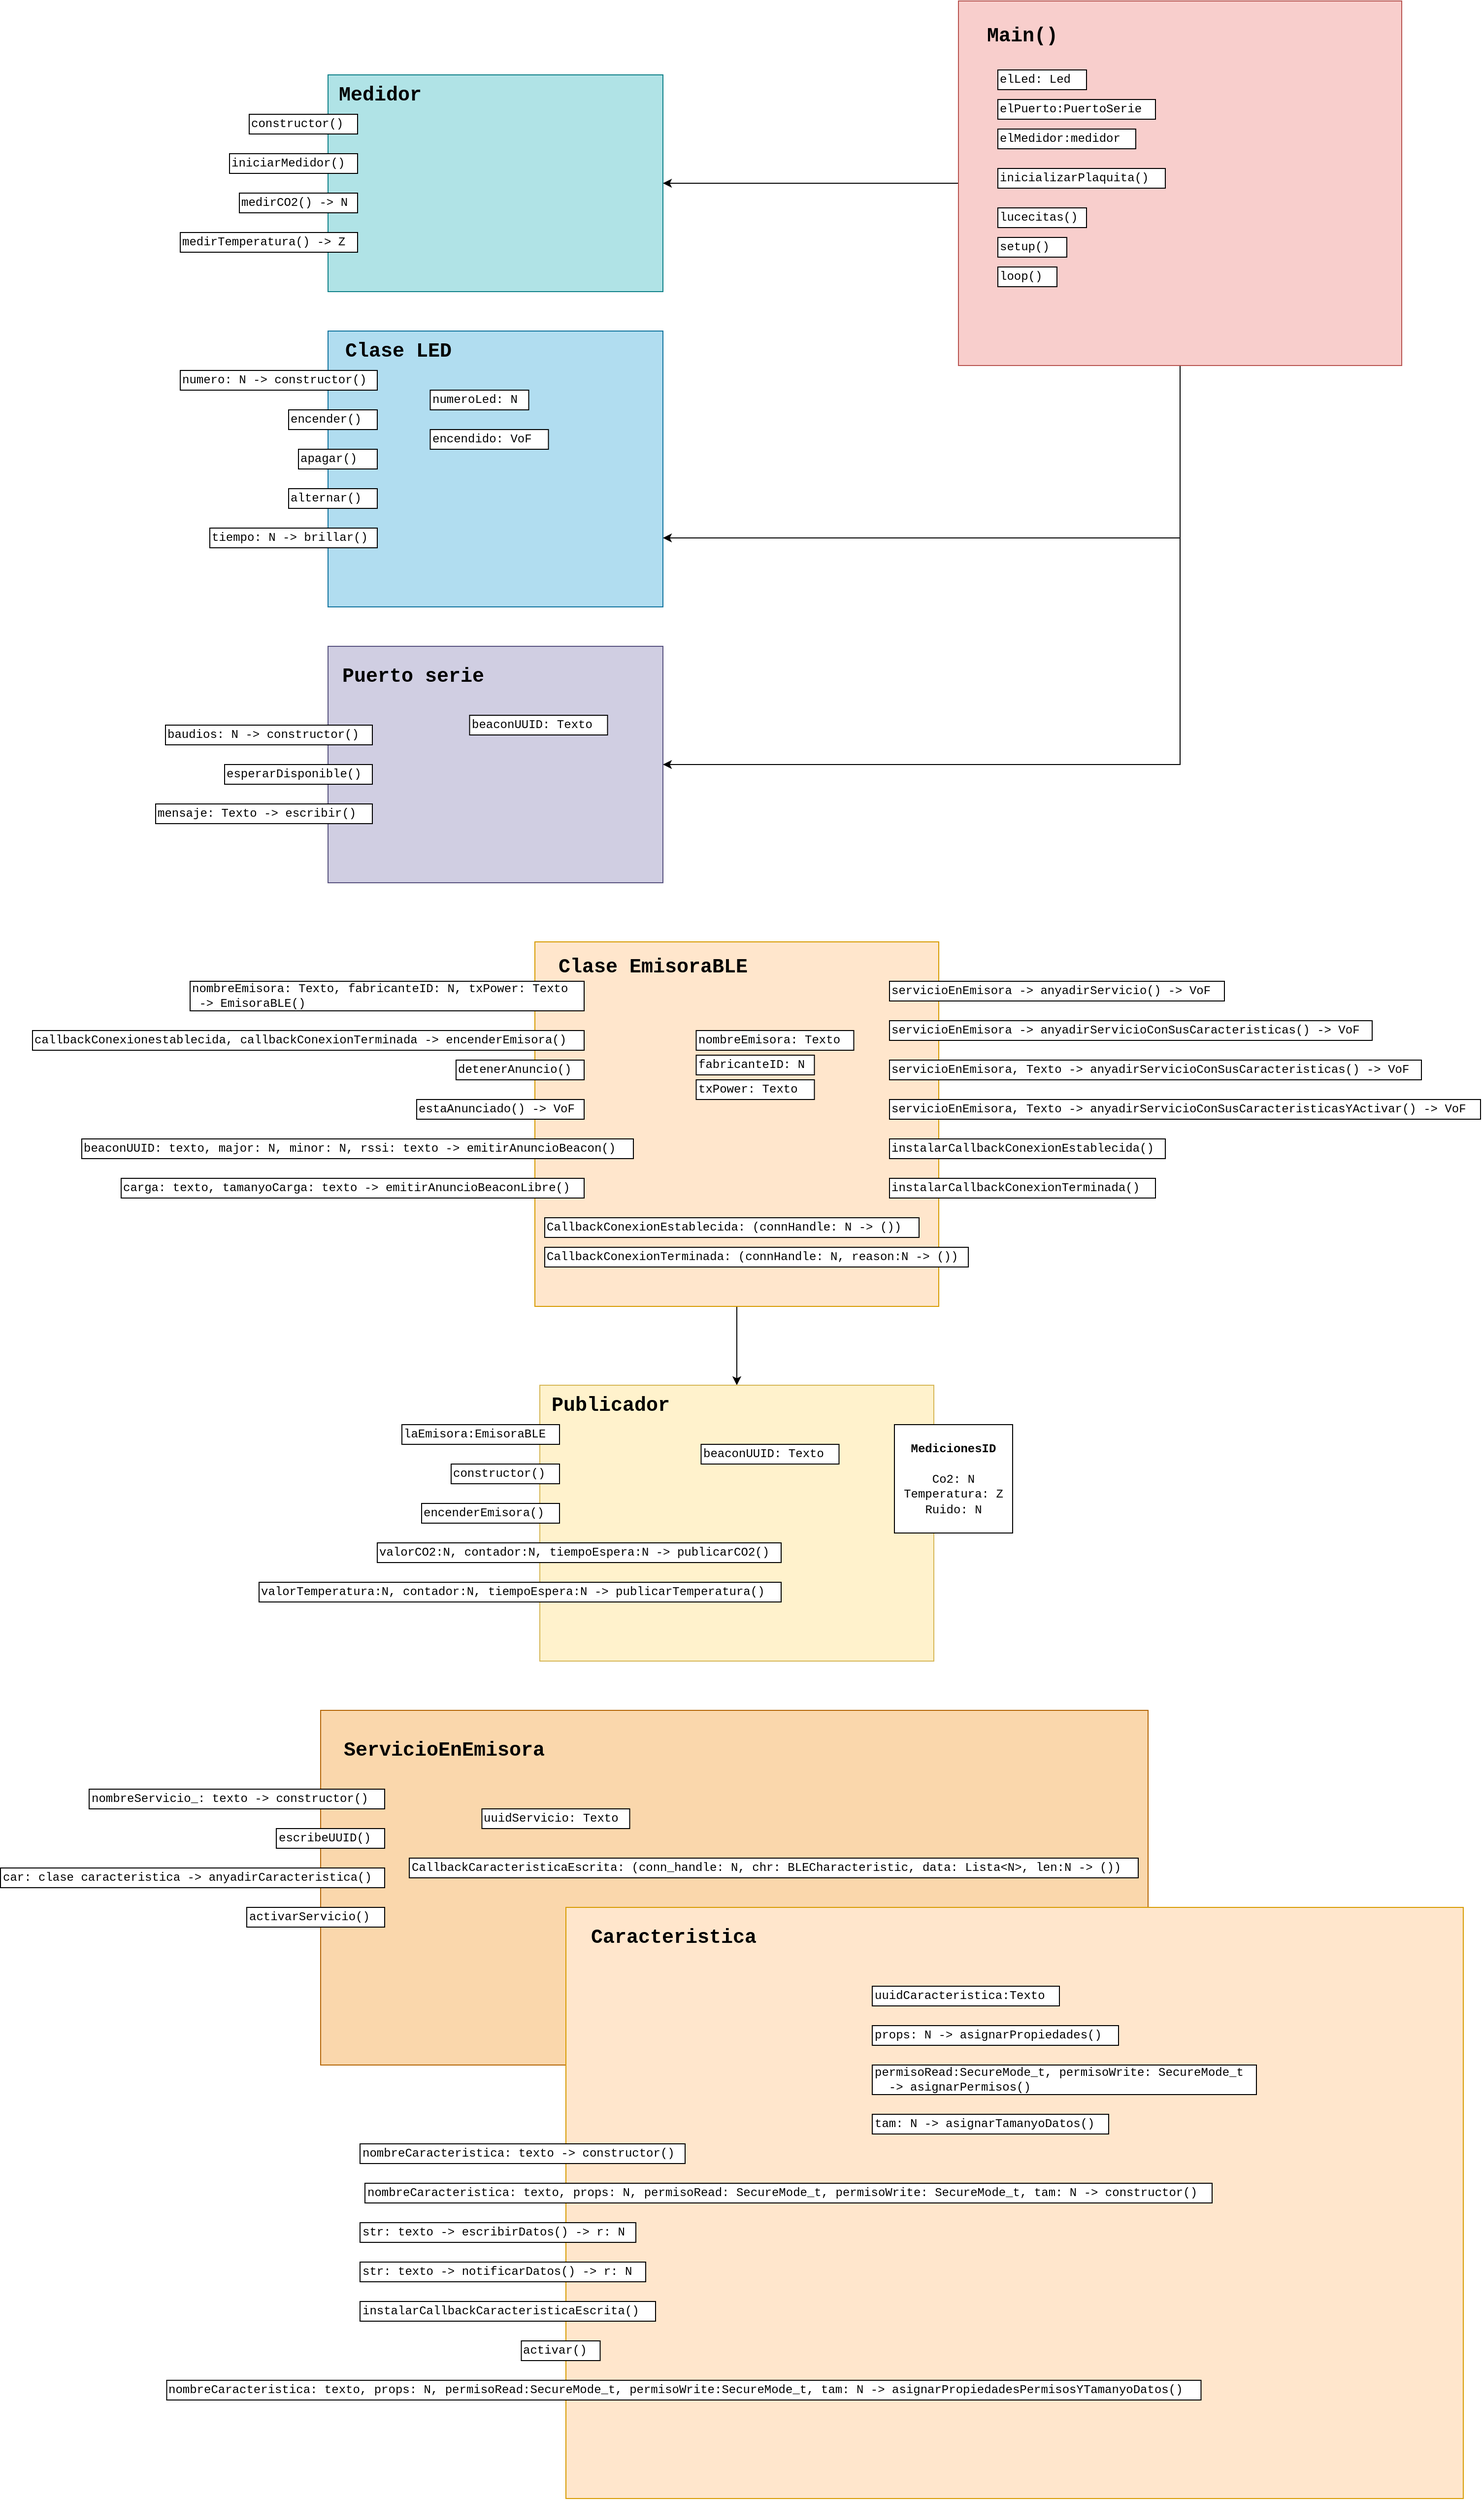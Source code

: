 <mxfile version="15.4.0" type="device"><diagram id="M2sVYF8NnD2imguRpU_u" name="Página-1"><mxGraphModel dx="3076" dy="814" grid="1" gridSize="10" guides="1" tooltips="1" connect="1" arrows="1" fold="1" page="1" pageScale="1" pageWidth="827" pageHeight="1169" math="0" shadow="0"><root><mxCell id="0"/><mxCell id="1" parent="0"/><mxCell id="ioSrEZC6SzrcDsQMUoZg-23" style="edgeStyle=orthogonalEdgeStyle;rounded=0;orthogonalLoop=1;jettySize=auto;html=1;exitX=0.5;exitY=1;exitDx=0;exitDy=0;entryX=0.5;entryY=0;entryDx=0;entryDy=0;" parent="1" source="skuPp4ozUx7xPaN9Ld6q-2" target="_fWsSBGF4YuRufQUgbQ4-18" edge="1"><mxGeometry relative="1" as="geometry"><Array as="points"><mxPoint x="-825" y="1530"/><mxPoint x="-825" y="1530"/></Array></mxGeometry></mxCell><mxCell id="skuPp4ozUx7xPaN9Ld6q-2" value="" style="rounded=0;whiteSpace=wrap;html=1;fontFamily=Courier New;align=left;fillColor=#ffe6cc;strokeColor=#d79b00;" parent="1" vertex="1"><mxGeometry x="-1030" y="1140" width="410" height="370" as="geometry"/></mxCell><mxCell id="skuPp4ozUx7xPaN9Ld6q-3" value="&lt;font style=&quot;font-size: 20px&quot;&gt;&lt;b&gt;Clase EmisoraBLE&lt;/b&gt;&lt;/font&gt;" style="text;html=1;strokeColor=none;fillColor=none;align=center;verticalAlign=middle;whiteSpace=wrap;rounded=0;fontFamily=Courier New;" parent="1" vertex="1"><mxGeometry x="-1020" y="1150" width="220" height="30" as="geometry"/></mxCell><mxCell id="skuPp4ozUx7xPaN9Ld6q-4" value="fabricanteID: N" style="rounded=0;whiteSpace=wrap;html=1;autosize=1;align=left;fontFamily=Courier New;" parent="1" vertex="1"><mxGeometry x="-866.25" y="1255" width="120" height="20" as="geometry"/></mxCell><mxCell id="skuPp4ozUx7xPaN9Ld6q-5" value="txPower: Texto" style="rounded=0;whiteSpace=wrap;html=1;autosize=1;align=left;fontFamily=Courier New;" parent="1" vertex="1"><mxGeometry x="-866.25" y="1280" width="120" height="20" as="geometry"/></mxCell><mxCell id="skuPp4ozUx7xPaN9Ld6q-6" value="&lt;span&gt;nombreEmisora: Texto,&amp;nbsp;&lt;/span&gt;fabricanteID: N, txPower: Texto&lt;span&gt;&lt;br&gt;&amp;nbsp;-&amp;gt; EmisoraBLE()&lt;/span&gt;" style="rounded=0;whiteSpace=wrap;html=1;autosize=1;align=left;fontFamily=Courier New;" parent="1" vertex="1"><mxGeometry x="-1380" y="1180" width="400" height="30" as="geometry"/></mxCell><mxCell id="skuPp4ozUx7xPaN9Ld6q-7" value="callbackConexionestablecida, callbackConexionTerminada -&amp;gt; encenderEmisora()" style="rounded=0;whiteSpace=wrap;html=1;autosize=1;align=left;fontFamily=Courier New;" parent="1" vertex="1"><mxGeometry x="-1540" y="1230" width="560" height="20" as="geometry"/></mxCell><mxCell id="skuPp4ozUx7xPaN9Ld6q-9" value="nombreEmisora: Texto" style="rounded=0;whiteSpace=wrap;html=1;autosize=1;align=left;fontFamily=Courier New;" parent="1" vertex="1"><mxGeometry x="-866.25" y="1230" width="160" height="20" as="geometry"/></mxCell><mxCell id="skuPp4ozUx7xPaN9Ld6q-10" value="detenerAnuncio()" style="rounded=0;whiteSpace=wrap;html=1;autosize=1;align=left;fontFamily=Courier New;" parent="1" vertex="1"><mxGeometry x="-1110" y="1260" width="130" height="20" as="geometry"/></mxCell><mxCell id="skuPp4ozUx7xPaN9Ld6q-11" value="estaAnunciado() -&amp;gt; VoF" style="rounded=0;whiteSpace=wrap;html=1;autosize=1;align=left;fontFamily=Courier New;" parent="1" vertex="1"><mxGeometry x="-1150" y="1300" width="170" height="20" as="geometry"/></mxCell><mxCell id="skuPp4ozUx7xPaN9Ld6q-12" value="beaconUUID: texto, major: N, minor: N, rssi: texto -&amp;gt; emitirAnuncioBeacon()" style="rounded=0;whiteSpace=wrap;html=1;autosize=1;align=left;fontFamily=Courier New;" parent="1" vertex="1"><mxGeometry x="-1490" y="1340" width="560" height="20" as="geometry"/></mxCell><mxCell id="skuPp4ozUx7xPaN9Ld6q-13" value="carga: texto, tamanyoCarga: texto -&amp;gt; emitirAnuncioBeaconLibre()" style="rounded=0;whiteSpace=wrap;html=1;autosize=1;align=left;fontFamily=Courier New;" parent="1" vertex="1"><mxGeometry x="-1450" y="1380" width="470" height="20" as="geometry"/></mxCell><mxCell id="skuPp4ozUx7xPaN9Ld6q-14" value="servicioEnEmisora -&amp;gt; anyadirServicio() -&amp;gt; VoF" style="rounded=0;whiteSpace=wrap;html=1;autosize=1;align=left;fontFamily=Courier New;" parent="1" vertex="1"><mxGeometry x="-670" y="1180" width="340" height="20" as="geometry"/></mxCell><mxCell id="skuPp4ozUx7xPaN9Ld6q-15" value="servicioEnEmisora -&amp;gt; anyadirServicioConSusCaracteristicas() -&amp;gt; VoF" style="rounded=0;whiteSpace=wrap;html=1;autosize=1;align=left;fontFamily=Courier New;" parent="1" vertex="1"><mxGeometry x="-670" y="1220" width="490" height="20" as="geometry"/></mxCell><mxCell id="skuPp4ozUx7xPaN9Ld6q-16" value="servicioEnEmisora, Texto -&amp;gt; anyadirServicioConSusCaracteristicas() -&amp;gt; VoF" style="rounded=0;whiteSpace=wrap;html=1;autosize=1;align=left;fontFamily=Courier New;" parent="1" vertex="1"><mxGeometry x="-670" y="1260" width="540" height="20" as="geometry"/></mxCell><mxCell id="skuPp4ozUx7xPaN9Ld6q-17" value="servicioEnEmisora, Texto -&amp;gt;&amp;nbsp;anyadirServicioConSusCaracteristicasYActivar() -&amp;gt; VoF" style="rounded=0;whiteSpace=wrap;html=1;autosize=1;align=left;fontFamily=Courier New;" parent="1" vertex="1"><mxGeometry x="-670" y="1300" width="600" height="20" as="geometry"/></mxCell><mxCell id="skuPp4ozUx7xPaN9Ld6q-18" value="instalarCallbackConexionEstablecida()" style="rounded=0;whiteSpace=wrap;html=1;autosize=1;align=left;fontFamily=Courier New;" parent="1" vertex="1"><mxGeometry x="-670" y="1340" width="280" height="20" as="geometry"/></mxCell><mxCell id="skuPp4ozUx7xPaN9Ld6q-19" value="instalarCallbackConexionTerminada()" style="rounded=0;whiteSpace=wrap;html=1;autosize=1;align=left;fontFamily=Courier New;" parent="1" vertex="1"><mxGeometry x="-670" y="1380" width="270" height="20" as="geometry"/></mxCell><mxCell id="_fWsSBGF4YuRufQUgbQ4-1" value="" style="rounded=0;whiteSpace=wrap;html=1;fillColor=#b1ddf0;strokeColor=#10739e;" parent="1" vertex="1"><mxGeometry x="-1240" y="520" width="340" height="280" as="geometry"/></mxCell><mxCell id="_fWsSBGF4YuRufQUgbQ4-2" value="&lt;font style=&quot;font-size: 20px&quot; face=&quot;Courier New&quot;&gt;&lt;b&gt;Clase LED&lt;/b&gt;&lt;/font&gt;" style="text;html=1;strokeColor=none;fillColor=none;align=center;verticalAlign=middle;whiteSpace=wrap;rounded=0;" parent="1" vertex="1"><mxGeometry x="-1230" y="530" width="123" height="20" as="geometry"/></mxCell><mxCell id="_fWsSBGF4YuRufQUgbQ4-3" value="numeroLed: N" style="rounded=0;whiteSpace=wrap;html=1;autosize=1;align=left;fontFamily=Courier New;" parent="1" vertex="1"><mxGeometry x="-1136.25" y="580" width="100" height="20" as="geometry"/></mxCell><mxCell id="_fWsSBGF4YuRufQUgbQ4-4" value="encendido: VoF" style="rounded=0;whiteSpace=wrap;html=1;autosize=1;align=left;fontFamily=Courier New;" parent="1" vertex="1"><mxGeometry x="-1136.25" y="620" width="120" height="20" as="geometry"/></mxCell><mxCell id="_fWsSBGF4YuRufQUgbQ4-5" value="numero: N -&amp;gt; constructor()" style="rounded=0;whiteSpace=wrap;html=1;autosize=1;align=left;fontFamily=Courier New;" parent="1" vertex="1"><mxGeometry x="-1390" y="560" width="200" height="20" as="geometry"/></mxCell><mxCell id="_fWsSBGF4YuRufQUgbQ4-6" value="encender()&amp;nbsp;" style="rounded=0;whiteSpace=wrap;html=1;autosize=1;align=left;fontFamily=Courier New;" parent="1" vertex="1"><mxGeometry x="-1280" y="600" width="90" height="20" as="geometry"/></mxCell><mxCell id="_fWsSBGF4YuRufQUgbQ4-7" value="apagar()&amp;nbsp;" style="rounded=0;whiteSpace=wrap;html=1;autosize=1;align=left;fontFamily=Courier New;" parent="1" vertex="1"><mxGeometry x="-1270" y="640" width="80" height="20" as="geometry"/></mxCell><mxCell id="_fWsSBGF4YuRufQUgbQ4-8" value="alternar()" style="rounded=0;whiteSpace=wrap;html=1;autosize=1;align=left;fontFamily=Courier New;" parent="1" vertex="1"><mxGeometry x="-1280" y="680" width="90" height="20" as="geometry"/></mxCell><mxCell id="_fWsSBGF4YuRufQUgbQ4-9" value="tiempo: N -&amp;gt; brillar()" style="rounded=0;whiteSpace=wrap;html=1;autosize=1;align=left;fontFamily=Courier New;" parent="1" vertex="1"><mxGeometry x="-1360" y="720" width="170" height="20" as="geometry"/></mxCell><mxCell id="_fWsSBGF4YuRufQUgbQ4-10" value="" style="rounded=0;whiteSpace=wrap;html=1;fillColor=#b0e3e6;strokeColor=#0e8088;" parent="1" vertex="1"><mxGeometry x="-1240" y="260" width="340" height="220" as="geometry"/></mxCell><mxCell id="_fWsSBGF4YuRufQUgbQ4-11" value="&lt;font style=&quot;font-size: 20px&quot; face=&quot;Courier New&quot;&gt;&lt;b&gt;Medidor&lt;/b&gt;&lt;/font&gt;" style="text;html=1;strokeColor=none;fillColor=none;align=center;verticalAlign=middle;whiteSpace=wrap;rounded=0;" parent="1" vertex="1"><mxGeometry x="-1220" y="270" width="66" height="20" as="geometry"/></mxCell><mxCell id="_fWsSBGF4YuRufQUgbQ4-12" value="constructor()" style="rounded=0;whiteSpace=wrap;html=1;autosize=1;align=left;fontFamily=Courier New;" parent="1" vertex="1"><mxGeometry x="-1320" y="300" width="110" height="20" as="geometry"/></mxCell><mxCell id="_fWsSBGF4YuRufQUgbQ4-15" value="iniciarMedidor()" style="rounded=0;whiteSpace=wrap;html=1;autosize=1;align=left;fontFamily=Courier New;" parent="1" vertex="1"><mxGeometry x="-1340" y="340" width="130" height="20" as="geometry"/></mxCell><mxCell id="_fWsSBGF4YuRufQUgbQ4-16" value="medirCO2() -&amp;gt; N" style="rounded=0;whiteSpace=wrap;html=1;autosize=1;align=left;fontFamily=Courier New;" parent="1" vertex="1"><mxGeometry x="-1330" y="380" width="120" height="20" as="geometry"/></mxCell><mxCell id="_fWsSBGF4YuRufQUgbQ4-17" value="medirTemperatura() -&amp;gt; Z" style="rounded=0;whiteSpace=wrap;html=1;autosize=1;align=left;fontFamily=Courier New;" parent="1" vertex="1"><mxGeometry x="-1390" y="420" width="180" height="20" as="geometry"/></mxCell><mxCell id="_fWsSBGF4YuRufQUgbQ4-18" value="" style="rounded=0;whiteSpace=wrap;html=1;fillColor=#fff2cc;strokeColor=#d6b656;" parent="1" vertex="1"><mxGeometry x="-1025" y="1590" width="400" height="280" as="geometry"/></mxCell><mxCell id="_fWsSBGF4YuRufQUgbQ4-19" value="&lt;font style=&quot;font-size: 20px&quot; face=&quot;Courier New&quot;&gt;&lt;b&gt;Publicador&lt;/b&gt;&lt;/font&gt;" style="text;html=1;strokeColor=none;fillColor=none;align=center;verticalAlign=middle;whiteSpace=wrap;rounded=0;" parent="1" vertex="1"><mxGeometry x="-986.5" y="1600" width="66" height="20" as="geometry"/></mxCell><mxCell id="aWFJ5nfd0hVSankRPf2X-1" value="beaconUUID: Texto" style="rounded=0;whiteSpace=wrap;html=1;autosize=1;align=left;fontFamily=Courier New;" parent="1" vertex="1"><mxGeometry x="-861.25" y="1650" width="140" height="20" as="geometry"/></mxCell><mxCell id="aWFJ5nfd0hVSankRPf2X-2" value="laEmisora:EmisoraBLE" style="rounded=0;whiteSpace=wrap;html=1;autosize=1;align=left;fontFamily=Courier New;" parent="1" vertex="1"><mxGeometry x="-1165" y="1630" width="160" height="20" as="geometry"/></mxCell><mxCell id="aWFJ5nfd0hVSankRPf2X-3" value="&lt;span&gt;&lt;font face=&quot;Courier New&quot;&gt;&lt;b&gt;MedicionesID&lt;br&gt;&lt;/b&gt;&lt;br&gt;Co2: N&lt;br&gt;Temperatura: Z&lt;br&gt;Ruido: N&lt;/font&gt;&lt;br&gt;&lt;/span&gt;" style="rounded=0;whiteSpace=wrap;html=1;" parent="1" vertex="1"><mxGeometry x="-665" y="1630" width="120" height="110" as="geometry"/></mxCell><mxCell id="aWFJ5nfd0hVSankRPf2X-5" value="constructor()" style="rounded=0;whiteSpace=wrap;html=1;autosize=1;align=left;fontFamily=Courier New;" parent="1" vertex="1"><mxGeometry x="-1115" y="1670" width="110" height="20" as="geometry"/></mxCell><mxCell id="aWFJ5nfd0hVSankRPf2X-6" value="encenderEmisora()&lt;br&gt;" style="rounded=0;whiteSpace=wrap;html=1;autosize=1;align=left;fontFamily=Courier New;" parent="1" vertex="1"><mxGeometry x="-1145" y="1710" width="140" height="20" as="geometry"/></mxCell><mxCell id="aWFJ5nfd0hVSankRPf2X-7" value="valorCO2:N, contador:N, tiempoEspera:N -&amp;gt; publicarCO2()" style="rounded=0;whiteSpace=wrap;html=1;autosize=1;align=left;fontFamily=Courier New;" parent="1" vertex="1"><mxGeometry x="-1190" y="1750" width="410" height="20" as="geometry"/></mxCell><mxCell id="aWFJ5nfd0hVSankRPf2X-8" value="valorTemperatura:N, contador:N, tiempoEspera:N -&amp;gt; publicarTemperatura()" style="rounded=0;whiteSpace=wrap;html=1;autosize=1;align=left;fontFamily=Courier New;" parent="1" vertex="1"><mxGeometry x="-1310" y="1790" width="530" height="20" as="geometry"/></mxCell><mxCell id="aWFJ5nfd0hVSankRPf2X-9" value="" style="rounded=0;whiteSpace=wrap;html=1;fillColor=#d0cee2;strokeColor=#56517e;" parent="1" vertex="1"><mxGeometry x="-1240" y="840" width="340" height="240" as="geometry"/></mxCell><mxCell id="aWFJ5nfd0hVSankRPf2X-10" value="&lt;font style=&quot;font-size: 20px&quot; face=&quot;Courier New&quot;&gt;&lt;b&gt;Puerto serie&lt;/b&gt;&lt;/font&gt;" style="text;html=1;strokeColor=none;fillColor=none;align=center;verticalAlign=middle;whiteSpace=wrap;rounded=0;" parent="1" vertex="1"><mxGeometry x="-1230" y="860" width="153" height="20" as="geometry"/></mxCell><mxCell id="aWFJ5nfd0hVSankRPf2X-11" value="beaconUUID: Texto" style="rounded=0;whiteSpace=wrap;html=1;autosize=1;align=left;fontFamily=Courier New;" parent="1" vertex="1"><mxGeometry x="-1096.25" y="910" width="140" height="20" as="geometry"/></mxCell><mxCell id="aWFJ5nfd0hVSankRPf2X-13" value="baudios: N -&amp;gt; constructor()" style="rounded=0;whiteSpace=wrap;html=1;autosize=1;align=left;fontFamily=Courier New;" parent="1" vertex="1"><mxGeometry x="-1405" y="920" width="210" height="20" as="geometry"/></mxCell><mxCell id="aWFJ5nfd0hVSankRPf2X-14" value="esperarDisponible()&lt;br&gt;" style="rounded=0;whiteSpace=wrap;html=1;autosize=1;align=left;fontFamily=Courier New;" parent="1" vertex="1"><mxGeometry x="-1345" y="960" width="150" height="20" as="geometry"/></mxCell><mxCell id="aWFJ5nfd0hVSankRPf2X-15" value="mensaje: Texto -&amp;gt; escribir()" style="rounded=0;whiteSpace=wrap;html=1;autosize=1;align=left;fontFamily=Courier New;" parent="1" vertex="1"><mxGeometry x="-1415" y="1000" width="220" height="20" as="geometry"/></mxCell><mxCell id="PPlGf1Rj7ujkulU8q8bD-1" value="" style="rounded=0;whiteSpace=wrap;html=1;fillColor=#fad7ac;strokeColor=#b46504;" parent="1" vertex="1"><mxGeometry x="-1247.5" y="1920" width="840" height="360" as="geometry"/></mxCell><mxCell id="PPlGf1Rj7ujkulU8q8bD-2" value="&lt;font face=&quot;Courier New&quot;&gt;&lt;span style=&quot;font-size: 20px&quot;&gt;&lt;b&gt;ServicioEnEmisora&lt;/b&gt;&lt;/span&gt;&lt;/font&gt;" style="text;html=1;strokeColor=none;fillColor=none;align=center;verticalAlign=middle;whiteSpace=wrap;rounded=0;" parent="1" vertex="1"><mxGeometry x="-1232.5" y="1950" width="220" height="20" as="geometry"/></mxCell><mxCell id="PPlGf1Rj7ujkulU8q8bD-3" value="" style="rounded=0;whiteSpace=wrap;html=1;fillColor=#ffe6cc;strokeColor=#d79b00;" parent="1" vertex="1"><mxGeometry x="-998.5" y="2120" width="911" height="600" as="geometry"/></mxCell><mxCell id="PPlGf1Rj7ujkulU8q8bD-4" value="&lt;font face=&quot;Courier New&quot;&gt;&lt;span style=&quot;font-size: 20px&quot;&gt;&lt;b&gt;Caracteristica&lt;/b&gt;&lt;/span&gt;&lt;/font&gt;" style="text;html=1;strokeColor=none;fillColor=none;align=center;verticalAlign=middle;whiteSpace=wrap;rounded=0;" parent="1" vertex="1"><mxGeometry x="-983.75" y="2140" width="190" height="20" as="geometry"/></mxCell><mxCell id="PPlGf1Rj7ujkulU8q8bD-5" value="uuidCaracteristica:Texto" style="rounded=0;whiteSpace=wrap;html=1;autosize=1;align=left;fontFamily=Courier New;" parent="1" vertex="1"><mxGeometry x="-687.5" y="2200" width="190" height="20" as="geometry"/></mxCell><mxCell id="PPlGf1Rj7ujkulU8q8bD-6" value="nombreCaracteristica: texto -&amp;gt; constructor()" style="rounded=0;whiteSpace=wrap;html=1;autosize=1;align=left;fontFamily=Courier New;" parent="1" vertex="1"><mxGeometry x="-1207.5" y="2360" width="330" height="20" as="geometry"/></mxCell><mxCell id="PPlGf1Rj7ujkulU8q8bD-8" value="props: N -&amp;gt; asignarPropiedades()" style="rounded=0;whiteSpace=wrap;html=1;autosize=1;align=left;fontFamily=Courier New;" parent="1" vertex="1"><mxGeometry x="-687.5" y="2240" width="250" height="20" as="geometry"/></mxCell><mxCell id="PPlGf1Rj7ujkulU8q8bD-9" value="permisoRead:SecureMode_t, permisoWrite: SecureMode_t&lt;br&gt;&amp;nbsp; -&amp;gt; asignarPermisos()" style="rounded=0;whiteSpace=wrap;html=1;autosize=1;align=left;fontFamily=Courier New;" parent="1" vertex="1"><mxGeometry x="-687.5" y="2280" width="390" height="30" as="geometry"/></mxCell><mxCell id="PPlGf1Rj7ujkulU8q8bD-10" value="tam: N -&amp;gt; asignarTamanyoDatos()" style="rounded=0;whiteSpace=wrap;html=1;autosize=1;align=left;fontFamily=Courier New;" parent="1" vertex="1"><mxGeometry x="-687.5" y="2330" width="240" height="20" as="geometry"/></mxCell><mxCell id="PPlGf1Rj7ujkulU8q8bD-12" value="str: texto -&amp;gt; escribirDatos() -&amp;gt; r: N" style="rounded=0;whiteSpace=wrap;html=1;autosize=1;align=left;fontFamily=Courier New;" parent="1" vertex="1"><mxGeometry x="-1207.5" y="2440" width="280" height="20" as="geometry"/></mxCell><mxCell id="PPlGf1Rj7ujkulU8q8bD-13" value="str: texto -&amp;gt; notificarDatos() -&amp;gt; r: N" style="rounded=0;whiteSpace=wrap;html=1;autosize=1;align=left;fontFamily=Courier New;" parent="1" vertex="1"><mxGeometry x="-1207.5" y="2480" width="290" height="20" as="geometry"/></mxCell><mxCell id="PPlGf1Rj7ujkulU8q8bD-14" value="instalarCallbackCaracteristicaEscrita()" style="rounded=0;whiteSpace=wrap;html=1;autosize=1;align=left;fontFamily=Courier New;" parent="1" vertex="1"><mxGeometry x="-1207.5" y="2520" width="300" height="20" as="geometry"/></mxCell><mxCell id="PPlGf1Rj7ujkulU8q8bD-15" value="activar()" style="rounded=0;whiteSpace=wrap;html=1;autosize=1;align=left;fontFamily=Courier New;" parent="1" vertex="1"><mxGeometry x="-1043.75" y="2560" width="80" height="20" as="geometry"/></mxCell><mxCell id="PPlGf1Rj7ujkulU8q8bD-16" value="uuidServicio: Texto" style="rounded=0;whiteSpace=wrap;html=1;autosize=1;align=left;fontFamily=Courier New;" parent="1" vertex="1"><mxGeometry x="-1083.75" y="2020" width="150" height="20" as="geometry"/></mxCell><mxCell id="PPlGf1Rj7ujkulU8q8bD-17" value="nombreServicio_: texto -&amp;gt; constructor()" style="rounded=0;whiteSpace=wrap;html=1;autosize=1;align=left;fontFamily=Courier New;" parent="1" vertex="1"><mxGeometry x="-1482.5" y="2000" width="300" height="20" as="geometry"/></mxCell><mxCell id="PPlGf1Rj7ujkulU8q8bD-18" value="escribeUUID()" style="rounded=0;whiteSpace=wrap;html=1;autosize=1;align=left;fontFamily=Courier New;" parent="1" vertex="1"><mxGeometry x="-1292.5" y="2040" width="110" height="20" as="geometry"/></mxCell><mxCell id="PPlGf1Rj7ujkulU8q8bD-19" value="car: clase caracteristica -&amp;gt; anyadirCaracteristica()" style="rounded=0;whiteSpace=wrap;html=1;autosize=1;align=left;fontFamily=Courier New;" parent="1" vertex="1"><mxGeometry x="-1572.5" y="2080" width="390" height="20" as="geometry"/></mxCell><mxCell id="PPlGf1Rj7ujkulU8q8bD-20" value="activarServicio()" style="rounded=0;whiteSpace=wrap;html=1;autosize=1;align=left;fontFamily=Courier New;" parent="1" vertex="1"><mxGeometry x="-1322.5" y="2120" width="140" height="20" as="geometry"/></mxCell><mxCell id="ioSrEZC6SzrcDsQMUoZg-2" value="CallbackCaracteristicaEscrita: (conn_handle: N, chr: BLECharacteristic, data: Lista&amp;lt;N&amp;gt;, len:N -&amp;gt; ())" style="rounded=0;whiteSpace=wrap;html=1;autosize=1;align=left;fontFamily=Courier New;" parent="1" vertex="1"><mxGeometry x="-1157.5" y="2070" width="740" height="20" as="geometry"/></mxCell><mxCell id="ioSrEZC6SzrcDsQMUoZg-3" value="CallbackConexionEstablecida: (connHandle: N -&amp;gt; ())" style="rounded=0;whiteSpace=wrap;html=1;autosize=1;align=left;fontFamily=Courier New;" parent="1" vertex="1"><mxGeometry x="-1020" y="1420" width="380" height="20" as="geometry"/></mxCell><mxCell id="ioSrEZC6SzrcDsQMUoZg-4" value="CallbackConexionTerminada: (connHandle: N, reason:N -&amp;gt; ())" style="rounded=0;whiteSpace=wrap;html=1;autosize=1;align=left;fontFamily=Courier New;" parent="1" vertex="1"><mxGeometry x="-1020" y="1450" width="430" height="20" as="geometry"/></mxCell><mxCell id="ioSrEZC6SzrcDsQMUoZg-17" style="edgeStyle=orthogonalEdgeStyle;rounded=0;orthogonalLoop=1;jettySize=auto;html=1;exitX=0;exitY=0.5;exitDx=0;exitDy=0;entryX=1;entryY=0.5;entryDx=0;entryDy=0;" parent="1" source="ioSrEZC6SzrcDsQMUoZg-5" target="_fWsSBGF4YuRufQUgbQ4-10" edge="1"><mxGeometry relative="1" as="geometry"/></mxCell><mxCell id="ioSrEZC6SzrcDsQMUoZg-18" style="edgeStyle=orthogonalEdgeStyle;rounded=0;orthogonalLoop=1;jettySize=auto;html=1;exitX=0.5;exitY=1;exitDx=0;exitDy=0;entryX=1;entryY=0.75;entryDx=0;entryDy=0;" parent="1" source="ioSrEZC6SzrcDsQMUoZg-5" target="_fWsSBGF4YuRufQUgbQ4-1" edge="1"><mxGeometry relative="1" as="geometry"/></mxCell><mxCell id="ioSrEZC6SzrcDsQMUoZg-19" style="edgeStyle=orthogonalEdgeStyle;rounded=0;orthogonalLoop=1;jettySize=auto;html=1;exitX=0.5;exitY=1;exitDx=0;exitDy=0;entryX=1;entryY=0.5;entryDx=0;entryDy=0;" parent="1" source="ioSrEZC6SzrcDsQMUoZg-5" target="aWFJ5nfd0hVSankRPf2X-9" edge="1"><mxGeometry relative="1" as="geometry"/></mxCell><mxCell id="ioSrEZC6SzrcDsQMUoZg-5" value="" style="rounded=0;whiteSpace=wrap;html=1;fontFamily=Courier New;align=left;fillColor=#f8cecc;strokeColor=#b85450;" parent="1" vertex="1"><mxGeometry x="-600" y="185" width="450" height="370" as="geometry"/></mxCell><mxCell id="ioSrEZC6SzrcDsQMUoZg-6" value="&lt;span style=&quot;font-size: 20px&quot;&gt;&lt;b&gt;Main()&lt;/b&gt;&lt;/span&gt;" style="text;html=1;strokeColor=none;fillColor=none;align=center;verticalAlign=middle;whiteSpace=wrap;rounded=0;fontFamily=Courier New;" parent="1" vertex="1"><mxGeometry x="-600" y="205" width="130" height="30" as="geometry"/></mxCell><mxCell id="ioSrEZC6SzrcDsQMUoZg-7" value="elLed: Led" style="rounded=0;whiteSpace=wrap;html=1;autosize=1;align=left;fontFamily=Courier New;" parent="1" vertex="1"><mxGeometry x="-560" y="255" width="90" height="20" as="geometry"/></mxCell><mxCell id="ioSrEZC6SzrcDsQMUoZg-8" value="elPuerto:PuertoSerie" style="rounded=0;whiteSpace=wrap;html=1;autosize=1;align=left;fontFamily=Courier New;" parent="1" vertex="1"><mxGeometry x="-560" y="285" width="160" height="20" as="geometry"/></mxCell><mxCell id="ioSrEZC6SzrcDsQMUoZg-9" value="elMedidor:medidor" style="rounded=0;whiteSpace=wrap;html=1;autosize=1;align=left;fontFamily=Courier New;" parent="1" vertex="1"><mxGeometry x="-560" y="315" width="140" height="20" as="geometry"/></mxCell><mxCell id="ioSrEZC6SzrcDsQMUoZg-10" value="inicializarPlaquita()" style="rounded=0;whiteSpace=wrap;html=1;autosize=1;align=left;fontFamily=Courier New;" parent="1" vertex="1"><mxGeometry x="-560" y="355" width="170" height="20" as="geometry"/></mxCell><mxCell id="ioSrEZC6SzrcDsQMUoZg-11" value="lucecitas()" style="rounded=0;whiteSpace=wrap;html=1;autosize=1;align=left;fontFamily=Courier New;" parent="1" vertex="1"><mxGeometry x="-560" y="395" width="90" height="20" as="geometry"/></mxCell><mxCell id="ioSrEZC6SzrcDsQMUoZg-12" value="setup()&lt;span style=&quot;color: rgba(0 , 0 , 0 , 0) ; font-family: monospace ; font-size: 0px&quot;&gt;%3CmxGraphModel%3E%3Croot%3E%3CmxCell%20id%3D%220%22%2F%3E%3CmxCell%20id%3D%221%22%20parent%3D%220%22%2F%3E%3CmxCell%20id%3D%222%22%20value%3D%22lucecitas()%22%20style%3D%22rounded%3D0%3BwhiteSpace%3Dwrap%3Bhtml%3D1%3Bautosize%3D1%3Balign%3Dleft%3BfontFamily%3DCourier%20New%3B%22%20vertex%3D%221%22%20parent%3D%221%22%3E%3CmxGeometry%20x%3D%22-880%22%20y%3D%22320%22%20width%3D%2290%22%20height%3D%2220%22%20as%3D%22geometry%22%2F%3E%3C%2FmxCell%3E%3C%2Froot%3E%3C%2FmxGraphModel%3E&lt;/span&gt;" style="rounded=0;whiteSpace=wrap;html=1;autosize=1;align=left;fontFamily=Courier New;" parent="1" vertex="1"><mxGeometry x="-560" y="425" width="70" height="20" as="geometry"/></mxCell><mxCell id="ioSrEZC6SzrcDsQMUoZg-13" value="loop()" style="rounded=0;whiteSpace=wrap;html=1;autosize=1;align=left;fontFamily=Courier New;" parent="1" vertex="1"><mxGeometry x="-560" y="455" width="60" height="20" as="geometry"/></mxCell><mxCell id="dLyHWm367bcifNW-zal_-1" value="nombreCaracteristica: texto, props: N, permisoRead: SecureMode_t, permisoWrite: SecureMode_t, tam: N -&amp;gt; constructor()" style="rounded=0;whiteSpace=wrap;html=1;autosize=1;align=left;fontFamily=Courier New;" parent="1" vertex="1"><mxGeometry x="-1202.5" y="2400" width="860" height="20" as="geometry"/></mxCell><mxCell id="dLyHWm367bcifNW-zal_-2" value="nombreCaracteristica: texto, props: N, permisoRead:SecureMode_t, permisoWrite:SecureMode_t, tam: N -&amp;gt; asignarPropiedadesPermisosYTamanyoDatos()" style="rounded=0;whiteSpace=wrap;html=1;autosize=1;align=left;fontFamily=Courier New;" parent="1" vertex="1"><mxGeometry x="-1403.75" y="2600" width="1050" height="20" as="geometry"/></mxCell></root></mxGraphModel></diagram></mxfile>